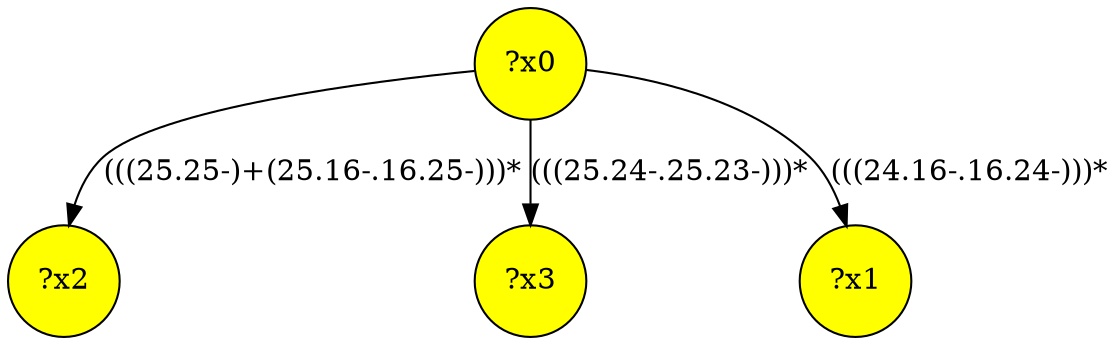 digraph g {
	x0 [fillcolor="yellow", style="filled," shape=circle, label="?x0"];
	x2 [fillcolor="yellow", style="filled," shape=circle, label="?x2"];
	x3 [fillcolor="yellow", style="filled," shape=circle, label="?x3"];
	x1 [fillcolor="yellow", style="filled," shape=circle, label="?x1"];
	x0 -> x1 [label="(((24.16-.16.24-)))*"];
	x0 -> x2 [label="(((25.25-)+(25.16-.16.25-)))*"];
	x0 -> x3 [label="(((25.24-.25.23-)))*"];
}
